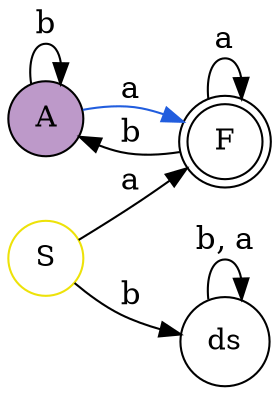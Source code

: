 digraph G {
    rankdir="LR";
    A [color="black", shape="circle", style="filled", label="A", fillcolor="#7b32947F"];
    F [color="black", shape="doublecircle", label="F"];
    S [color="#ede209", shape="circle", label="S"];
    ds [color="black", shape="circle", label="ds"];
    S -> ds [fontsize=15, label="b"];
    ds -> ds [fontsize=15, label="b, a"];
    A -> A [fontsize=15, label="b"];
    A -> F [fontsize=15, color="#215dde", label="a"];
    F -> A [fontsize=15, label="b"];
    F -> F [fontsize=15, label="a"];
    S -> F [fontsize=15, label="a"];
}